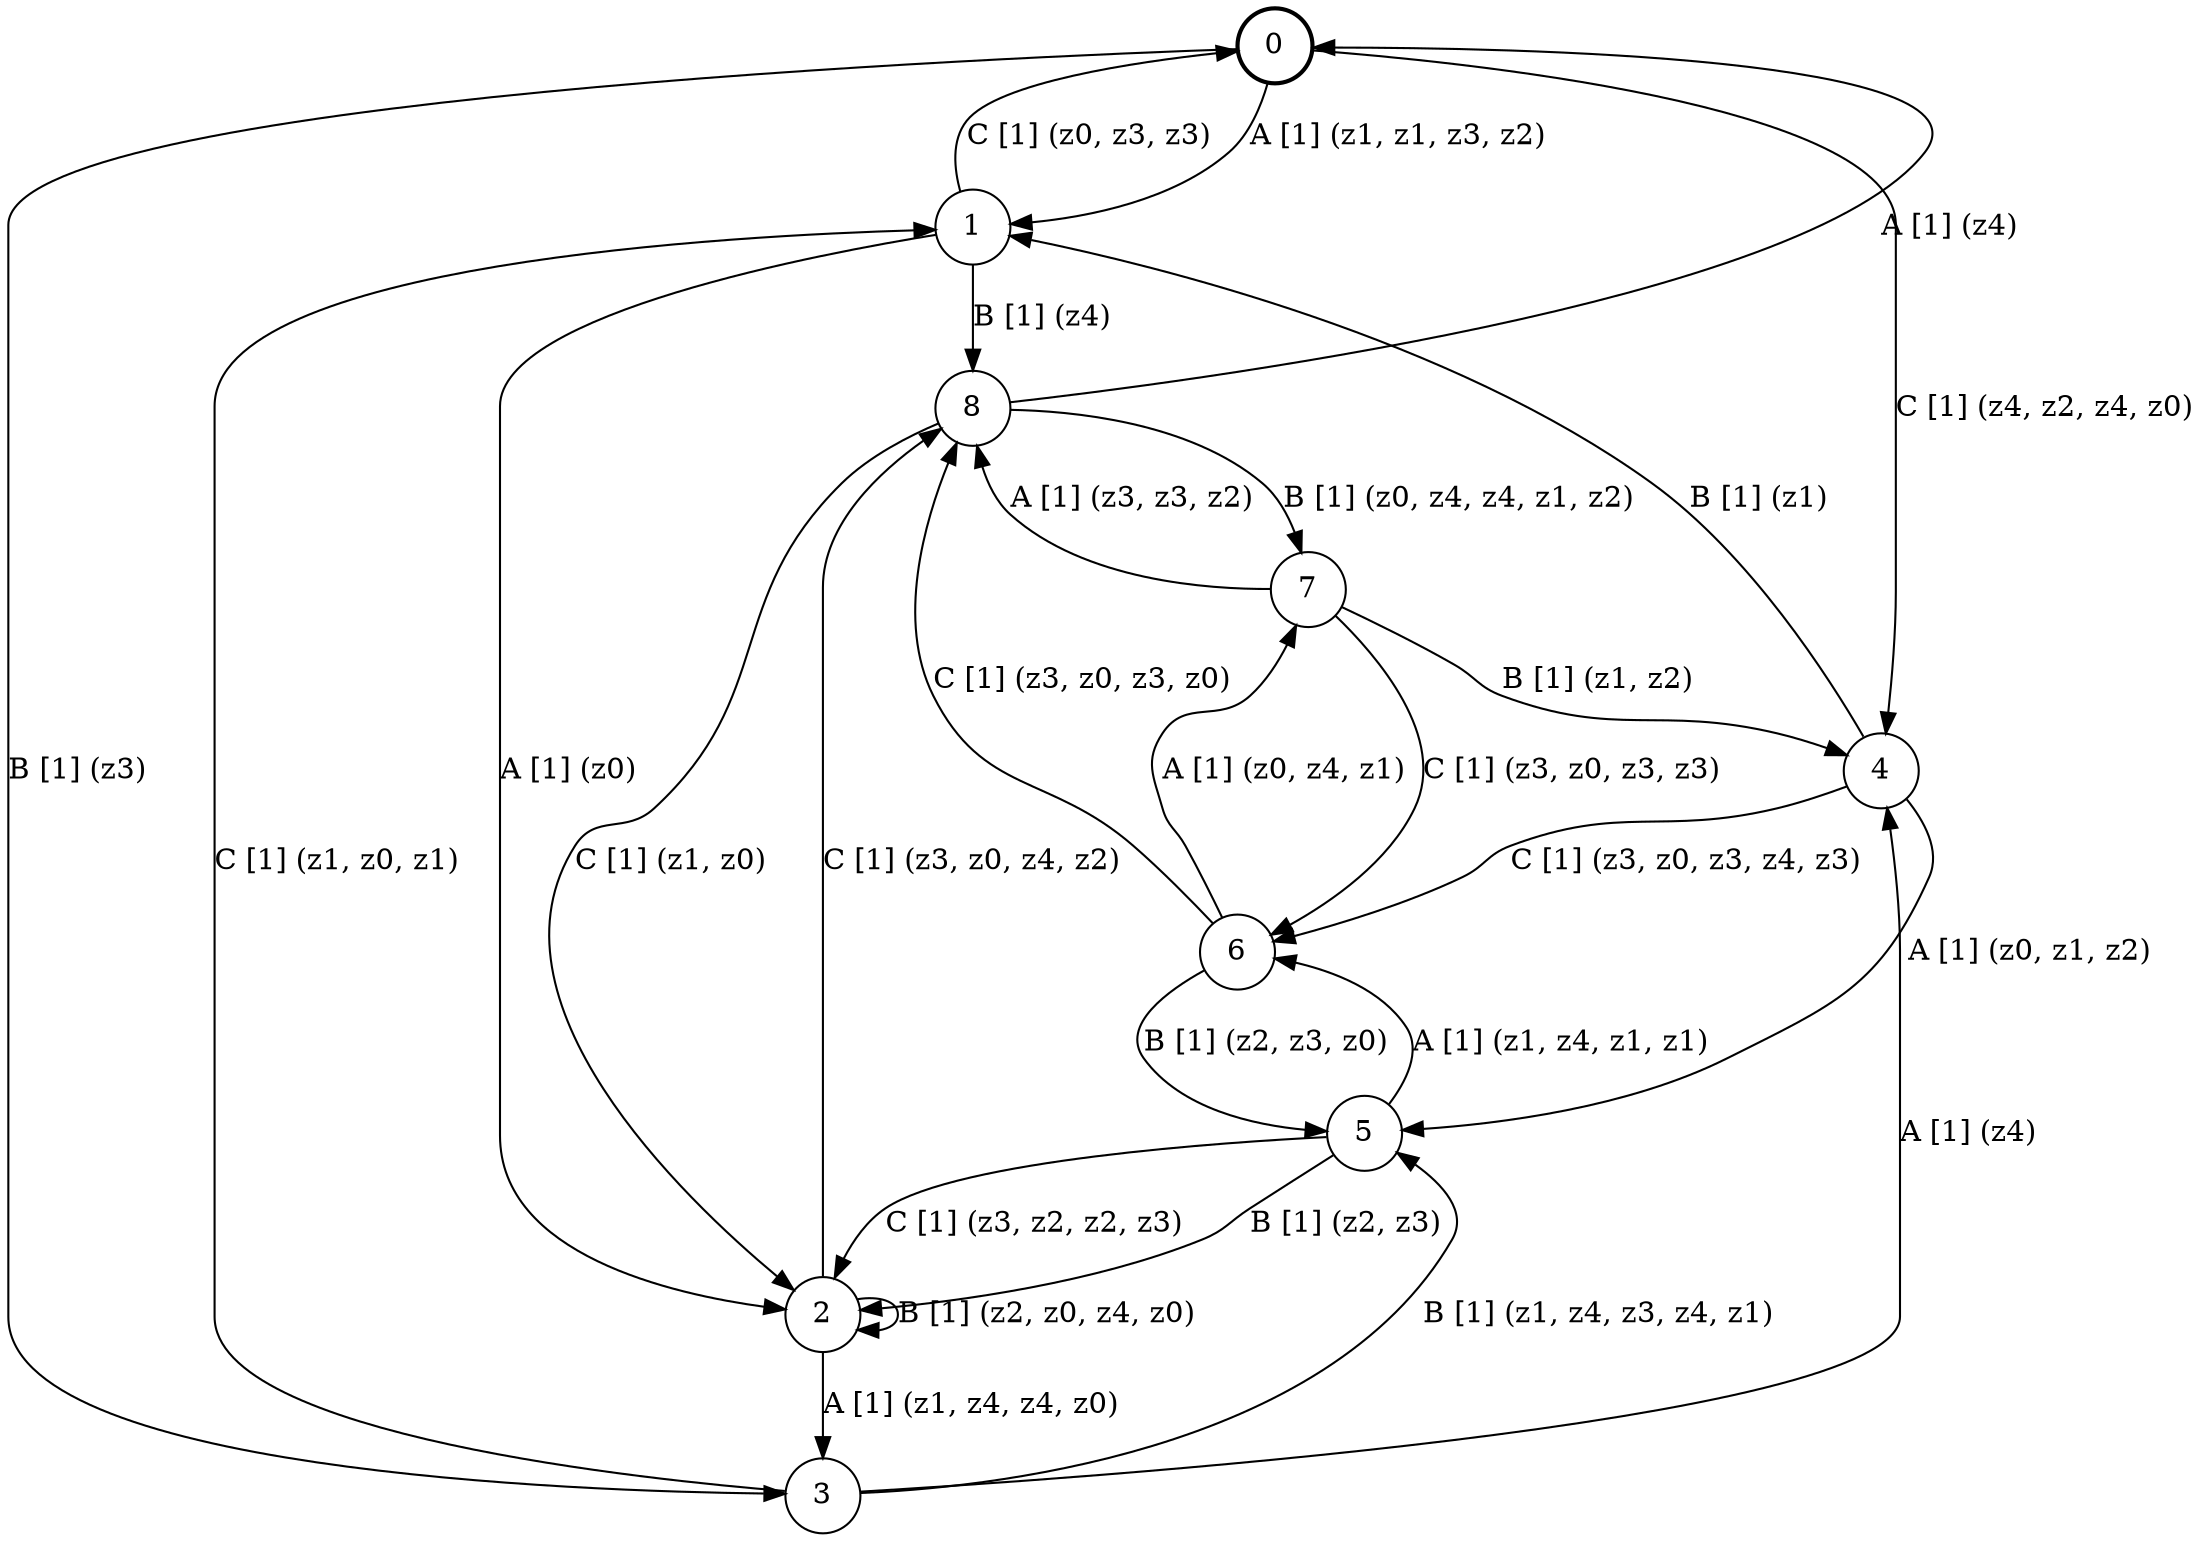 # generated file, don't try to modify
# command: dot -Tpng <filename> > tree.png
digraph Automaton {
    node [shape = circle];
    0 [style = "bold"];
    0 -> 1 [label = "A [1] (z1, z1, z3, z2) "];
    0 -> 3 [label = "B [1] (z3) "];
    0 -> 4 [label = "C [1] (z4, z2, z4, z0) "];
    1 -> 2 [label = "A [1] (z0) "];
    1 -> 8 [label = "B [1] (z4) "];
    1 -> 0 [label = "C [1] (z0, z3, z3) "];
    2 -> 3 [label = "A [1] (z1, z4, z4, z0) "];
    2 -> 2 [label = "B [1] (z2, z0, z4, z0) "];
    2 -> 8 [label = "C [1] (z3, z0, z4, z2) "];
    3 -> 4 [label = "A [1] (z4) "];
    3 -> 5 [label = "B [1] (z1, z4, z3, z4, z1) "];
    3 -> 1 [label = "C [1] (z1, z0, z1) "];
    4 -> 5 [label = "A [1] (z0, z1, z2) "];
    4 -> 1 [label = "B [1] (z1) "];
    4 -> 6 [label = "C [1] (z3, z0, z3, z4, z3) "];
    5 -> 6 [label = "A [1] (z1, z4, z1, z1) "];
    5 -> 2 [label = "B [1] (z2, z3) "];
    5 -> 2 [label = "C [1] (z3, z2, z2, z3) "];
    6 -> 7 [label = "A [1] (z0, z4, z1) "];
    6 -> 5 [label = "B [1] (z2, z3, z0) "];
    6 -> 8 [label = "C [1] (z3, z0, z3, z0) "];
    7 -> 8 [label = "A [1] (z3, z3, z2) "];
    7 -> 4 [label = "B [1] (z1, z2) "];
    7 -> 6 [label = "C [1] (z3, z0, z3, z3) "];
    8 -> 0 [label = "A [1] (z4) "];
    8 -> 7 [label = "B [1] (z0, z4, z4, z1, z2) "];
    8 -> 2 [label = "C [1] (z1, z0) "];
}
